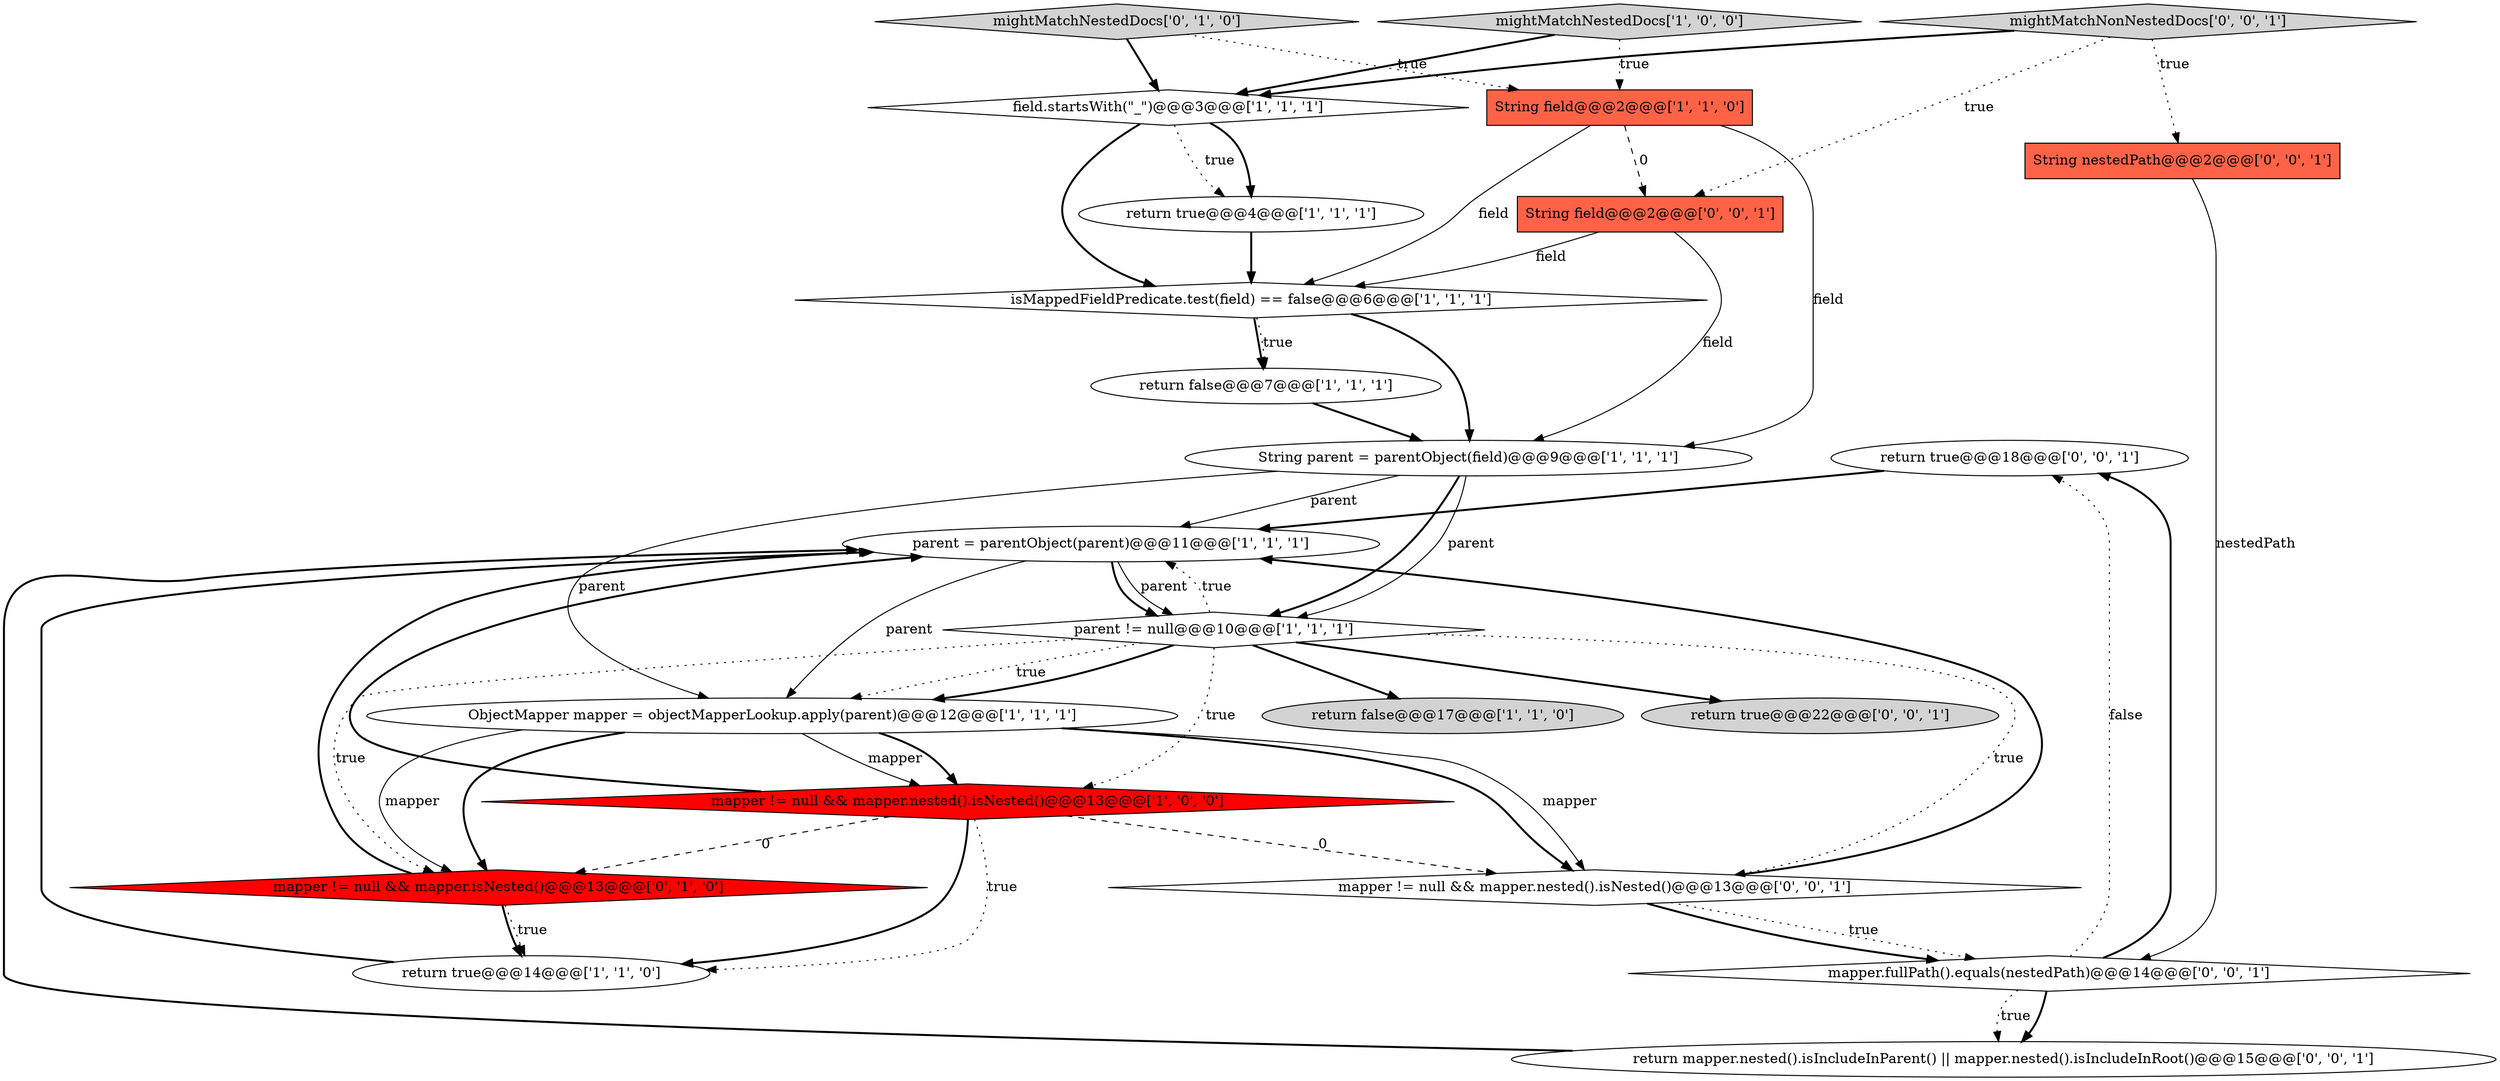 digraph {
20 [style = filled, label = "return true@@@18@@@['0', '0', '1']", fillcolor = white, shape = ellipse image = "AAA0AAABBB3BBB"];
16 [style = filled, label = "mightMatchNonNestedDocs['0', '0', '1']", fillcolor = lightgray, shape = diamond image = "AAA0AAABBB3BBB"];
6 [style = filled, label = "mightMatchNestedDocs['1', '0', '0']", fillcolor = lightgray, shape = diamond image = "AAA0AAABBB1BBB"];
15 [style = filled, label = "String nestedPath@@@2@@@['0', '0', '1']", fillcolor = tomato, shape = box image = "AAA0AAABBB3BBB"];
1 [style = filled, label = "String field@@@2@@@['1', '1', '0']", fillcolor = tomato, shape = box image = "AAA0AAABBB1BBB"];
10 [style = filled, label = "return false@@@17@@@['1', '1', '0']", fillcolor = lightgray, shape = ellipse image = "AAA0AAABBB1BBB"];
8 [style = filled, label = "parent = parentObject(parent)@@@11@@@['1', '1', '1']", fillcolor = white, shape = ellipse image = "AAA0AAABBB1BBB"];
0 [style = filled, label = "return false@@@7@@@['1', '1', '1']", fillcolor = white, shape = ellipse image = "AAA0AAABBB1BBB"];
12 [style = filled, label = "parent != null@@@10@@@['1', '1', '1']", fillcolor = white, shape = diamond image = "AAA0AAABBB1BBB"];
14 [style = filled, label = "mightMatchNestedDocs['0', '1', '0']", fillcolor = lightgray, shape = diamond image = "AAA0AAABBB2BBB"];
2 [style = filled, label = "String parent = parentObject(field)@@@9@@@['1', '1', '1']", fillcolor = white, shape = ellipse image = "AAA0AAABBB1BBB"];
4 [style = filled, label = "field.startsWith(\"_\")@@@3@@@['1', '1', '1']", fillcolor = white, shape = diamond image = "AAA0AAABBB1BBB"];
18 [style = filled, label = "return true@@@22@@@['0', '0', '1']", fillcolor = lightgray, shape = ellipse image = "AAA0AAABBB3BBB"];
17 [style = filled, label = "String field@@@2@@@['0', '0', '1']", fillcolor = tomato, shape = box image = "AAA0AAABBB3BBB"];
21 [style = filled, label = "mapper.fullPath().equals(nestedPath)@@@14@@@['0', '0', '1']", fillcolor = white, shape = diamond image = "AAA0AAABBB3BBB"];
22 [style = filled, label = "mapper != null && mapper.nested().isNested()@@@13@@@['0', '0', '1']", fillcolor = white, shape = diamond image = "AAA0AAABBB3BBB"];
3 [style = filled, label = "mapper != null && mapper.nested().isNested()@@@13@@@['1', '0', '0']", fillcolor = red, shape = diamond image = "AAA1AAABBB1BBB"];
9 [style = filled, label = "ObjectMapper mapper = objectMapperLookup.apply(parent)@@@12@@@['1', '1', '1']", fillcolor = white, shape = ellipse image = "AAA0AAABBB1BBB"];
11 [style = filled, label = "return true@@@4@@@['1', '1', '1']", fillcolor = white, shape = ellipse image = "AAA0AAABBB1BBB"];
5 [style = filled, label = "isMappedFieldPredicate.test(field) == false@@@6@@@['1', '1', '1']", fillcolor = white, shape = diamond image = "AAA0AAABBB1BBB"];
19 [style = filled, label = "return mapper.nested().isIncludeInParent() || mapper.nested().isIncludeInRoot()@@@15@@@['0', '0', '1']", fillcolor = white, shape = ellipse image = "AAA0AAABBB3BBB"];
7 [style = filled, label = "return true@@@14@@@['1', '1', '0']", fillcolor = white, shape = ellipse image = "AAA0AAABBB1BBB"];
13 [style = filled, label = "mapper != null && mapper.isNested()@@@13@@@['0', '1', '0']", fillcolor = red, shape = diamond image = "AAA1AAABBB2BBB"];
9->22 [style = bold, label=""];
22->21 [style = dotted, label="true"];
12->3 [style = dotted, label="true"];
3->7 [style = dotted, label="true"];
1->5 [style = solid, label="field"];
21->20 [style = dotted, label="false"];
1->2 [style = solid, label="field"];
2->8 [style = solid, label="parent"];
21->19 [style = bold, label=""];
12->8 [style = dotted, label="true"];
16->17 [style = dotted, label="true"];
0->2 [style = bold, label=""];
9->13 [style = solid, label="mapper"];
16->15 [style = dotted, label="true"];
6->1 [style = dotted, label="true"];
15->21 [style = solid, label="nestedPath"];
22->21 [style = bold, label=""];
4->11 [style = dotted, label="true"];
17->2 [style = solid, label="field"];
3->22 [style = dashed, label="0"];
5->0 [style = dotted, label="true"];
13->7 [style = dotted, label="true"];
9->3 [style = solid, label="mapper"];
12->9 [style = bold, label=""];
7->8 [style = bold, label=""];
3->13 [style = dashed, label="0"];
19->8 [style = bold, label=""];
2->12 [style = bold, label=""];
22->8 [style = bold, label=""];
6->4 [style = bold, label=""];
11->5 [style = bold, label=""];
5->2 [style = bold, label=""];
12->22 [style = dotted, label="true"];
12->13 [style = dotted, label="true"];
12->10 [style = bold, label=""];
14->4 [style = bold, label=""];
21->20 [style = bold, label=""];
20->8 [style = bold, label=""];
1->17 [style = dashed, label="0"];
5->0 [style = bold, label=""];
3->7 [style = bold, label=""];
13->7 [style = bold, label=""];
3->8 [style = bold, label=""];
21->19 [style = dotted, label="true"];
2->12 [style = solid, label="parent"];
12->18 [style = bold, label=""];
8->12 [style = bold, label=""];
9->13 [style = bold, label=""];
9->3 [style = bold, label=""];
2->9 [style = solid, label="parent"];
17->5 [style = solid, label="field"];
14->1 [style = dotted, label="true"];
13->8 [style = bold, label=""];
16->4 [style = bold, label=""];
4->11 [style = bold, label=""];
4->5 [style = bold, label=""];
9->22 [style = solid, label="mapper"];
8->12 [style = solid, label="parent"];
8->9 [style = solid, label="parent"];
12->9 [style = dotted, label="true"];
}
